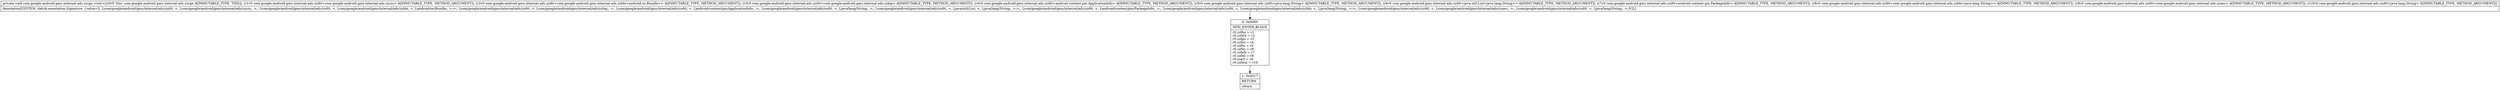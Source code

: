 digraph "CFG forcom.google.android.gms.internal.ads.zzcgx.\<init\>(Lcom\/google\/android\/gms\/internal\/ads\/zzdtt;Lcom\/google\/android\/gms\/internal\/ads\/zzdtt;Lcom\/google\/android\/gms\/internal\/ads\/zzdtt;Lcom\/google\/android\/gms\/internal\/ads\/zzdtt;Lcom\/google\/android\/gms\/internal\/ads\/zzdtt;Lcom\/google\/android\/gms\/internal\/ads\/zzdtt;Lcom\/google\/android\/gms\/internal\/ads\/zzdtt;Lcom\/google\/android\/gms\/internal\/ads\/zzdtt;Lcom\/google\/android\/gms\/internal\/ads\/zzdtt;Lcom\/google\/android\/gms\/internal\/ads\/zzdtt;)V" {
Node_0 [shape=record,label="{0\:\ 0x0000|MTH_ENTER_BLOCK\l|r0.zzfhu = r1\lr0.zzfwh = r2\lr0.zzfgo = r3\lr0.zzfwi = r4\lr0.zzftu = r5\lr0.zzfwj = r6\lr0.zzfwk = r7\lr0.zzfwl = r8\lr0.zzerl = r9\lr0.zzfwm = r10\l}"];
Node_1 [shape=record,label="{1\:\ 0x0017|RETURN\l|return\l}"];
MethodNode[shape=record,label="{private void com.google.android.gms.internal.ads.zzcgx.\<init\>((r0v0 'this' com.google.android.gms.internal.ads.zzcgx A[IMMUTABLE_TYPE, THIS]), (r1v0 com.google.android.gms.internal.ads.zzdtt\<com.google.android.gms.internal.ads.zzczs\> A[IMMUTABLE_TYPE, METHOD_ARGUMENT]), (r2v0 com.google.android.gms.internal.ads.zzdtt\<com.google.android.gms.internal.ads.zzbbi\<android.os.Bundle\>\> A[IMMUTABLE_TYPE, METHOD_ARGUMENT]), (r3v0 com.google.android.gms.internal.ads.zzdtt\<com.google.android.gms.internal.ads.zzbaj\> A[IMMUTABLE_TYPE, METHOD_ARGUMENT]), (r4v0 com.google.android.gms.internal.ads.zzdtt\<android.content.pm.ApplicationInfo\> A[IMMUTABLE_TYPE, METHOD_ARGUMENT]), (r5v0 com.google.android.gms.internal.ads.zzdtt\<java.lang.String\> A[IMMUTABLE_TYPE, METHOD_ARGUMENT]), (r6v0 com.google.android.gms.internal.ads.zzdtt\<java.util.List\<java.lang.String\>\> A[IMMUTABLE_TYPE, METHOD_ARGUMENT]), (r7v0 com.google.android.gms.internal.ads.zzdtt\<android.content.pm.PackageInfo\> A[IMMUTABLE_TYPE, METHOD_ARGUMENT]), (r8v0 com.google.android.gms.internal.ads.zzdtt\<com.google.android.gms.internal.ads.zzbbi\<java.lang.String\>\> A[IMMUTABLE_TYPE, METHOD_ARGUMENT]), (r9v0 com.google.android.gms.internal.ads.zzdtt\<com.google.android.gms.internal.ads.zzaxc\> A[IMMUTABLE_TYPE, METHOD_ARGUMENT]), (r10v0 com.google.android.gms.internal.ads.zzdtt\<java.lang.String\> A[IMMUTABLE_TYPE, METHOD_ARGUMENT]))  | Annotation[SYSTEM, dalvik.annotation.Signature, \{value=[(, Lcom\/google\/android\/gms\/internal\/ads\/zzdtt, \<, Lcom\/google\/android\/gms\/internal\/ads\/zzczs;, \>;, Lcom\/google\/android\/gms\/internal\/ads\/zzdtt, \<, Lcom\/google\/android\/gms\/internal\/ads\/zzbbi, \<, Landroid\/os\/Bundle;, \>;\>;, Lcom\/google\/android\/gms\/internal\/ads\/zzdtt, \<, Lcom\/google\/android\/gms\/internal\/ads\/zzbaj;, \>;, Lcom\/google\/android\/gms\/internal\/ads\/zzdtt, \<, Landroid\/content\/pm\/ApplicationInfo;, \>;, Lcom\/google\/android\/gms\/internal\/ads\/zzdtt, \<, Ljava\/lang\/String;, \>;, Lcom\/google\/android\/gms\/internal\/ads\/zzdtt, \<, Ljava\/util\/List, \<, Ljava\/lang\/String;, \>;\>;, Lcom\/google\/android\/gms\/internal\/ads\/zzdtt, \<, Landroid\/content\/pm\/PackageInfo;, \>;, Lcom\/google\/android\/gms\/internal\/ads\/zzdtt, \<, Lcom\/google\/android\/gms\/internal\/ads\/zzbbi, \<, Ljava\/lang\/String;, \>;\>;, Lcom\/google\/android\/gms\/internal\/ads\/zzdtt, \<, Lcom\/google\/android\/gms\/internal\/ads\/zzaxc;, \>;, Lcom\/google\/android\/gms\/internal\/ads\/zzdtt, \<, Ljava\/lang\/String;, \>;)V]\}]\l}"];
MethodNode -> Node_0;
Node_0 -> Node_1;
}

